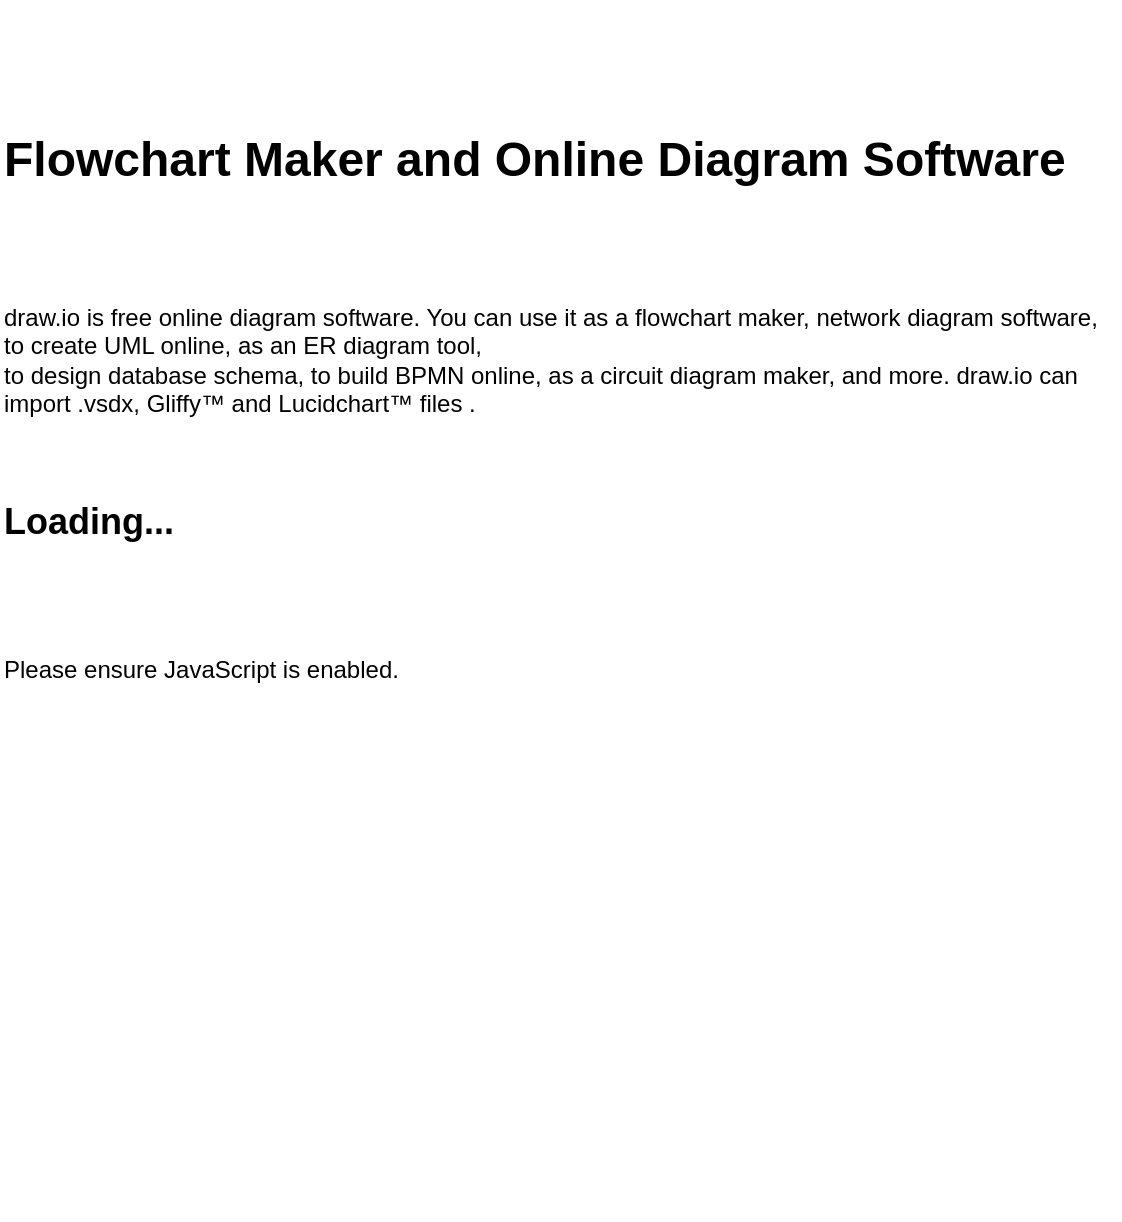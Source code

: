 <mxfile version="24.0.6" type="github">
  <diagram name="Page-1" id="53RdcoXFq2q9VDLVtxE2">
    <mxGraphModel dx="853" dy="648" grid="1" gridSize="10" guides="1" tooltips="1" connect="1" arrows="1" fold="1" page="1" pageScale="1" pageWidth="850" pageHeight="1100" math="0" shadow="0">
      <root>
        <mxCell id="0" />
        <mxCell id="1" parent="0" />
        <mxCell id="mZmOw7Z54KR6mbmTQFP2-1" value="&#xa;&lt;div id=&quot;geInfo&quot;&gt;&#xa;&#x9;&lt;div class=&quot;geBlock&quot;&gt;&#xa;&#x9;&#x9;&lt;h1&gt;Flowchart Maker and Online Diagram Software&lt;/h1&gt;&#xa;&#x9;&#x9;&lt;p&gt;&#xa;&#x9;&#x9;&#x9;draw.io is free online diagram software. You can use it as a flowchart maker, network diagram software, to create UML online, as an ER diagram tool, &#xa;&#x9;&#x9;&#x9;to design database schema, to build BPMN online, as a circuit diagram maker, and more. draw.io can import .vsdx, Gliffy™ and Lucidchart™ files .&#xa;&#x9;&#x9;&lt;/p&gt;&#xa;&#x9;&#x9;&lt;h2 id=&quot;geStatus&quot;&gt;Loading...&lt;/h2&gt;&#xa;&#x9;&#x9;&lt;p&gt;&#xa;&#x9;&#x9;&#x9;Please ensure JavaScript is enabled.&#xa;&#x9;&#x9;&lt;/p&gt;&#xa;&#x9;&lt;/div&gt;&#xa;&lt;/div&gt;&#xa;&#xa;&#xa;" style="text;whiteSpace=wrap;html=1;" vertex="1" parent="1">
          <mxGeometry x="40" y="40" width="560" height="610" as="geometry" />
        </mxCell>
      </root>
    </mxGraphModel>
  </diagram>
</mxfile>
